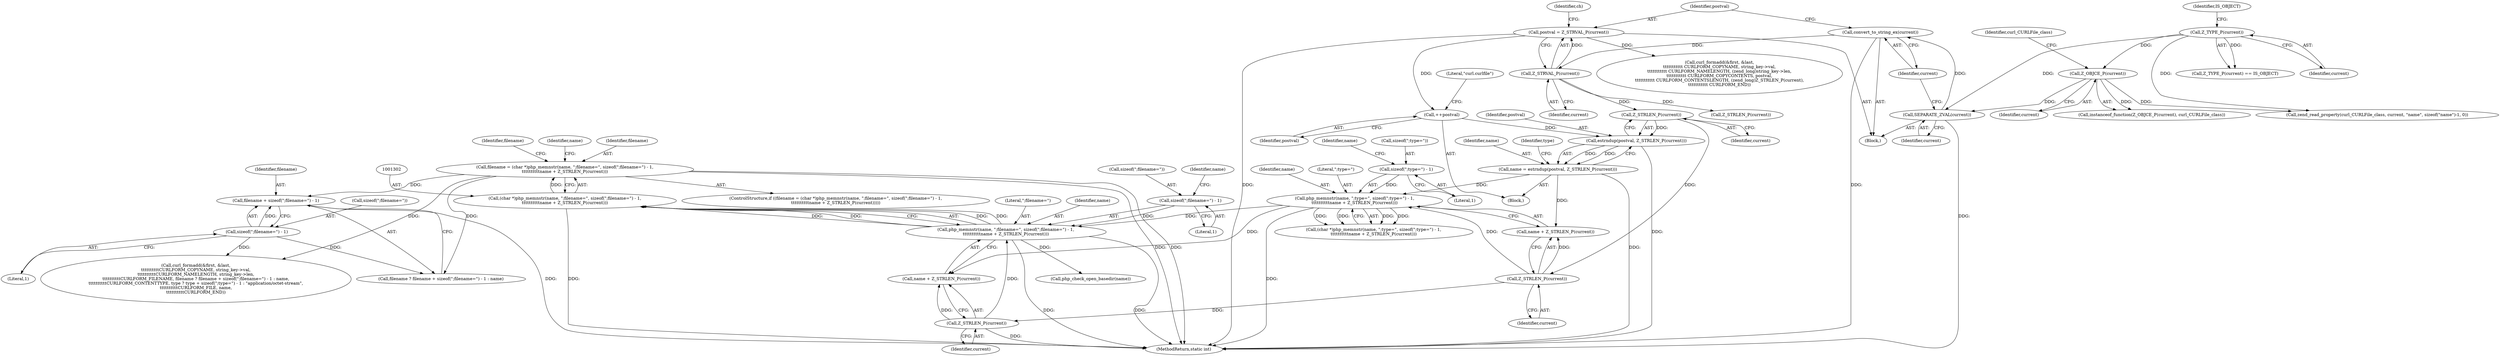 digraph "0_php_124fb22a13fafa3648e4e15b4f207c7096d8155e@API" {
"1001345" [label="(Call,filename + sizeof(\";filename=\") - 1)"];
"1001299" [label="(Call,filename = (char *)php_memnstr(name, \";filename=\", sizeof(\";filename=\") - 1,\n\t\t\t\t\t\t\t\t\t\tname + Z_STRLEN_P(current)))"];
"1001301" [label="(Call,(char *)php_memnstr(name, \";filename=\", sizeof(\";filename=\") - 1,\n\t\t\t\t\t\t\t\t\t\tname + Z_STRLEN_P(current)))"];
"1001303" [label="(Call,php_memnstr(name, \";filename=\", sizeof(\";filename=\") - 1,\n\t\t\t\t\t\t\t\t\t\tname + Z_STRLEN_P(current)))"];
"1001282" [label="(Call,php_memnstr(name, \";type=\", sizeof(\";type=\") - 1,\n\t\t\t\t\t\t\t\t\t\tname + Z_STRLEN_P(current)))"];
"1001271" [label="(Call,name = estrndup(postval, Z_STRLEN_P(current)))"];
"1001273" [label="(Call,estrndup(postval, Z_STRLEN_P(current)))"];
"1001265" [label="(Call,++postval)"];
"1001247" [label="(Call,postval = Z_STRVAL_P(current))"];
"1001249" [label="(Call,Z_STRVAL_P(current))"];
"1001245" [label="(Call,convert_to_string_ex(current))"];
"1001243" [label="(Call,SEPARATE_ZVAL(current))"];
"1001107" [label="(Call,Z_TYPE_P(current))"];
"1001111" [label="(Call,Z_OBJCE_P(current))"];
"1001275" [label="(Call,Z_STRLEN_P(current))"];
"1001285" [label="(Call,sizeof(\";type=\") - 1)"];
"1001291" [label="(Call,Z_STRLEN_P(current))"];
"1001306" [label="(Call,sizeof(\";filename=\") - 1)"];
"1001312" [label="(Call,Z_STRLEN_P(current))"];
"1001347" [label="(Call,sizeof(\";filename=\") - 1)"];
"1001346" [label="(Identifier,filename)"];
"1001268" [label="(Literal,\"curl.curlfile\")"];
"1001106" [label="(Call,Z_TYPE_P(current) == IS_OBJECT)"];
"1001288" [label="(Literal,1)"];
"1001312" [label="(Call,Z_STRLEN_P(current))"];
"1001306" [label="(Call,sizeof(\";filename=\") - 1)"];
"1001371" [label="(Call,curl_formadd(&first, &last,\n\t\t\t\t\t\t\t\t\t\t\t CURLFORM_COPYNAME, string_key->val,\n\t\t\t\t\t\t\t\t\t\t\t CURLFORM_NAMELENGTH, (zend_long)string_key->len,\n\t\t\t\t\t\t\t\t\t\t\t CURLFORM_COPYCONTENTS, postval,\n\t\t\t\t\t\t\t\t\t\t\t CURLFORM_CONTENTSLENGTH, (zend_long)Z_STRLEN_P(current),\n\t\t\t\t\t\t\t\t\t\t\t CURLFORM_END))"];
"1001289" [label="(Call,name + Z_STRLEN_P(current))"];
"1001112" [label="(Identifier,current)"];
"1001090" [label="(Block,)"];
"1001111" [label="(Call,Z_OBJCE_P(current))"];
"1001313" [label="(Identifier,current)"];
"1001280" [label="(Call,(char *)php_memnstr(name, \";type=\", sizeof(\";type=\") - 1,\n\t\t\t\t\t\t\t\t\t\tname + Z_STRLEN_P(current)))"];
"1001276" [label="(Identifier,current)"];
"1001348" [label="(Call,sizeof(\";filename=\"))"];
"1001305" [label="(Literal,\";filename=\")"];
"1001298" [label="(ControlStructure,if ((filename = (char *)php_memnstr(name, \";filename=\", sizeof(\";filename=\") - 1,\n\t\t\t\t\t\t\t\t\t\tname + Z_STRLEN_P(current)))))"];
"1001126" [label="(Call,zend_read_property(curl_CURLFile_class, current, \"name\", sizeof(\"name\")-1, 0))"];
"1001320" [label="(Call,php_check_open_basedir(name))"];
"1001300" [label="(Identifier,filename)"];
"1001285" [label="(Call,sizeof(\";type=\") - 1)"];
"1001391" [label="(Call,Z_STRLEN_P(current))"];
"1001248" [label="(Identifier,postval)"];
"1001266" [label="(Identifier,postval)"];
"1001347" [label="(Call,sizeof(\";filename=\") - 1)"];
"1001107" [label="(Call,Z_TYPE_P(current))"];
"1001109" [label="(Identifier,IS_OBJECT)"];
"1001274" [label="(Identifier,postval)"];
"1001108" [label="(Identifier,current)"];
"1001284" [label="(Literal,\";type=\")"];
"1001310" [label="(Call,name + Z_STRLEN_P(current))"];
"1001246" [label="(Identifier,current)"];
"1001255" [label="(Identifier,ch)"];
"1001291" [label="(Call,Z_STRLEN_P(current))"];
"1001286" [label="(Call,sizeof(\";type=\"))"];
"1001290" [label="(Identifier,name)"];
"1001275" [label="(Call,Z_STRLEN_P(current))"];
"1001301" [label="(Call,(char *)php_memnstr(name, \";filename=\", sizeof(\";filename=\") - 1,\n\t\t\t\t\t\t\t\t\t\tname + Z_STRLEN_P(current)))"];
"1001317" [label="(Identifier,filename)"];
"1001343" [label="(Call,filename ? filename + sizeof(\";filename=\") - 1 : name)"];
"1001271" [label="(Call,name = estrndup(postval, Z_STRLEN_P(current)))"];
"1001245" [label="(Call,convert_to_string_ex(current))"];
"1001303" [label="(Call,php_memnstr(name, \";filename=\", sizeof(\";filename=\") - 1,\n\t\t\t\t\t\t\t\t\t\tname + Z_STRLEN_P(current)))"];
"1001304" [label="(Identifier,name)"];
"1001265" [label="(Call,++postval)"];
"1001307" [label="(Call,sizeof(\";filename=\"))"];
"1001345" [label="(Call,filename + sizeof(\";filename=\") - 1)"];
"1001299" [label="(Call,filename = (char *)php_memnstr(name, \";filename=\", sizeof(\";filename=\") - 1,\n\t\t\t\t\t\t\t\t\t\tname + Z_STRLEN_P(current)))"];
"1001244" [label="(Identifier,current)"];
"1001927" [label="(MethodReturn,static int)"];
"1001283" [label="(Identifier,name)"];
"1001247" [label="(Call,postval = Z_STRVAL_P(current))"];
"1001113" [label="(Identifier,curl_CURLFile_class)"];
"1001249" [label="(Call,Z_STRVAL_P(current))"];
"1001329" [label="(Call,curl_formadd(&first, &last,\n\t\t\t\t\t\t\t\t\t\tCURLFORM_COPYNAME, string_key->val,\n\t\t\t\t\t\t\t\t\t\tCURLFORM_NAMELENGTH, string_key->len,\n\t\t\t\t\t\t\t\t\t\tCURLFORM_FILENAME, filename ? filename + sizeof(\";filename=\") - 1 : name,\n\t\t\t\t\t\t\t\t\t\tCURLFORM_CONTENTTYPE, type ? type + sizeof(\";type=\") - 1 : \"application/octet-stream\",\n\t\t\t\t\t\t\t\t\t\tCURLFORM_FILE, name,\n\t\t\t\t\t\t\t\t\t\tCURLFORM_END))"];
"1001311" [label="(Identifier,name)"];
"1001261" [label="(Block,)"];
"1001110" [label="(Call,instanceof_function(Z_OBJCE_P(current), curl_CURLFile_class))"];
"1001309" [label="(Literal,1)"];
"1001279" [label="(Identifier,type)"];
"1001273" [label="(Call,estrndup(postval, Z_STRLEN_P(current)))"];
"1001250" [label="(Identifier,current)"];
"1001243" [label="(Call,SEPARATE_ZVAL(current))"];
"1001292" [label="(Identifier,current)"];
"1001350" [label="(Literal,1)"];
"1001272" [label="(Identifier,name)"];
"1001282" [label="(Call,php_memnstr(name, \";type=\", sizeof(\";type=\") - 1,\n\t\t\t\t\t\t\t\t\t\tname + Z_STRLEN_P(current)))"];
"1001321" [label="(Identifier,name)"];
"1001345" -> "1001343"  [label="AST: "];
"1001345" -> "1001347"  [label="CFG: "];
"1001346" -> "1001345"  [label="AST: "];
"1001347" -> "1001345"  [label="AST: "];
"1001343" -> "1001345"  [label="CFG: "];
"1001345" -> "1001927"  [label="DDG: "];
"1001299" -> "1001345"  [label="DDG: "];
"1001347" -> "1001345"  [label="DDG: "];
"1001299" -> "1001298"  [label="AST: "];
"1001299" -> "1001301"  [label="CFG: "];
"1001300" -> "1001299"  [label="AST: "];
"1001301" -> "1001299"  [label="AST: "];
"1001317" -> "1001299"  [label="CFG: "];
"1001321" -> "1001299"  [label="CFG: "];
"1001299" -> "1001927"  [label="DDG: "];
"1001299" -> "1001927"  [label="DDG: "];
"1001301" -> "1001299"  [label="DDG: "];
"1001299" -> "1001329"  [label="DDG: "];
"1001299" -> "1001343"  [label="DDG: "];
"1001301" -> "1001303"  [label="CFG: "];
"1001302" -> "1001301"  [label="AST: "];
"1001303" -> "1001301"  [label="AST: "];
"1001301" -> "1001927"  [label="DDG: "];
"1001303" -> "1001301"  [label="DDG: "];
"1001303" -> "1001301"  [label="DDG: "];
"1001303" -> "1001301"  [label="DDG: "];
"1001303" -> "1001301"  [label="DDG: "];
"1001303" -> "1001310"  [label="CFG: "];
"1001304" -> "1001303"  [label="AST: "];
"1001305" -> "1001303"  [label="AST: "];
"1001306" -> "1001303"  [label="AST: "];
"1001310" -> "1001303"  [label="AST: "];
"1001303" -> "1001927"  [label="DDG: "];
"1001303" -> "1001927"  [label="DDG: "];
"1001282" -> "1001303"  [label="DDG: "];
"1001306" -> "1001303"  [label="DDG: "];
"1001312" -> "1001303"  [label="DDG: "];
"1001303" -> "1001320"  [label="DDG: "];
"1001282" -> "1001280"  [label="AST: "];
"1001282" -> "1001289"  [label="CFG: "];
"1001283" -> "1001282"  [label="AST: "];
"1001284" -> "1001282"  [label="AST: "];
"1001285" -> "1001282"  [label="AST: "];
"1001289" -> "1001282"  [label="AST: "];
"1001280" -> "1001282"  [label="CFG: "];
"1001282" -> "1001927"  [label="DDG: "];
"1001282" -> "1001280"  [label="DDG: "];
"1001282" -> "1001280"  [label="DDG: "];
"1001282" -> "1001280"  [label="DDG: "];
"1001282" -> "1001280"  [label="DDG: "];
"1001271" -> "1001282"  [label="DDG: "];
"1001285" -> "1001282"  [label="DDG: "];
"1001291" -> "1001282"  [label="DDG: "];
"1001282" -> "1001310"  [label="DDG: "];
"1001271" -> "1001261"  [label="AST: "];
"1001271" -> "1001273"  [label="CFG: "];
"1001272" -> "1001271"  [label="AST: "];
"1001273" -> "1001271"  [label="AST: "];
"1001279" -> "1001271"  [label="CFG: "];
"1001271" -> "1001927"  [label="DDG: "];
"1001273" -> "1001271"  [label="DDG: "];
"1001273" -> "1001271"  [label="DDG: "];
"1001271" -> "1001289"  [label="DDG: "];
"1001273" -> "1001275"  [label="CFG: "];
"1001274" -> "1001273"  [label="AST: "];
"1001275" -> "1001273"  [label="AST: "];
"1001273" -> "1001927"  [label="DDG: "];
"1001265" -> "1001273"  [label="DDG: "];
"1001275" -> "1001273"  [label="DDG: "];
"1001265" -> "1001261"  [label="AST: "];
"1001265" -> "1001266"  [label="CFG: "];
"1001266" -> "1001265"  [label="AST: "];
"1001268" -> "1001265"  [label="CFG: "];
"1001247" -> "1001265"  [label="DDG: "];
"1001247" -> "1001090"  [label="AST: "];
"1001247" -> "1001249"  [label="CFG: "];
"1001248" -> "1001247"  [label="AST: "];
"1001249" -> "1001247"  [label="AST: "];
"1001255" -> "1001247"  [label="CFG: "];
"1001247" -> "1001927"  [label="DDG: "];
"1001249" -> "1001247"  [label="DDG: "];
"1001247" -> "1001371"  [label="DDG: "];
"1001249" -> "1001250"  [label="CFG: "];
"1001250" -> "1001249"  [label="AST: "];
"1001245" -> "1001249"  [label="DDG: "];
"1001249" -> "1001275"  [label="DDG: "];
"1001249" -> "1001391"  [label="DDG: "];
"1001245" -> "1001090"  [label="AST: "];
"1001245" -> "1001246"  [label="CFG: "];
"1001246" -> "1001245"  [label="AST: "];
"1001248" -> "1001245"  [label="CFG: "];
"1001245" -> "1001927"  [label="DDG: "];
"1001243" -> "1001245"  [label="DDG: "];
"1001243" -> "1001090"  [label="AST: "];
"1001243" -> "1001244"  [label="CFG: "];
"1001244" -> "1001243"  [label="AST: "];
"1001246" -> "1001243"  [label="CFG: "];
"1001243" -> "1001927"  [label="DDG: "];
"1001107" -> "1001243"  [label="DDG: "];
"1001111" -> "1001243"  [label="DDG: "];
"1001107" -> "1001106"  [label="AST: "];
"1001107" -> "1001108"  [label="CFG: "];
"1001108" -> "1001107"  [label="AST: "];
"1001109" -> "1001107"  [label="CFG: "];
"1001107" -> "1001106"  [label="DDG: "];
"1001107" -> "1001111"  [label="DDG: "];
"1001107" -> "1001126"  [label="DDG: "];
"1001111" -> "1001110"  [label="AST: "];
"1001111" -> "1001112"  [label="CFG: "];
"1001112" -> "1001111"  [label="AST: "];
"1001113" -> "1001111"  [label="CFG: "];
"1001111" -> "1001110"  [label="DDG: "];
"1001111" -> "1001126"  [label="DDG: "];
"1001275" -> "1001276"  [label="CFG: "];
"1001276" -> "1001275"  [label="AST: "];
"1001275" -> "1001291"  [label="DDG: "];
"1001285" -> "1001288"  [label="CFG: "];
"1001286" -> "1001285"  [label="AST: "];
"1001288" -> "1001285"  [label="AST: "];
"1001290" -> "1001285"  [label="CFG: "];
"1001291" -> "1001289"  [label="AST: "];
"1001291" -> "1001292"  [label="CFG: "];
"1001292" -> "1001291"  [label="AST: "];
"1001289" -> "1001291"  [label="CFG: "];
"1001291" -> "1001289"  [label="DDG: "];
"1001291" -> "1001312"  [label="DDG: "];
"1001306" -> "1001309"  [label="CFG: "];
"1001307" -> "1001306"  [label="AST: "];
"1001309" -> "1001306"  [label="AST: "];
"1001311" -> "1001306"  [label="CFG: "];
"1001312" -> "1001310"  [label="AST: "];
"1001312" -> "1001313"  [label="CFG: "];
"1001313" -> "1001312"  [label="AST: "];
"1001310" -> "1001312"  [label="CFG: "];
"1001312" -> "1001927"  [label="DDG: "];
"1001312" -> "1001310"  [label="DDG: "];
"1001347" -> "1001350"  [label="CFG: "];
"1001348" -> "1001347"  [label="AST: "];
"1001350" -> "1001347"  [label="AST: "];
"1001347" -> "1001329"  [label="DDG: "];
"1001347" -> "1001343"  [label="DDG: "];
}
